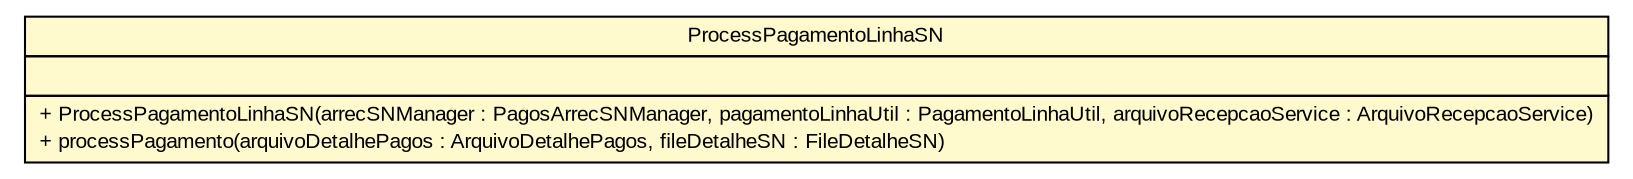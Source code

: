 #!/usr/local/bin/dot
#
# Class diagram 
# Generated by UMLGraph version R5_6 (http://www.umlgraph.org/)
#

digraph G {
	edge [fontname="arial",fontsize=10,labelfontname="arial",labelfontsize=10];
	node [fontname="arial",fontsize=10,shape=plaintext];
	nodesep=0.25;
	ranksep=0.5;
	// br.gov.to.sefaz.arr.processamento.process.content.simplesnacional.ProcessPagamentoLinhaSN
	c658066 [label=<<table title="br.gov.to.sefaz.arr.processamento.process.content.simplesnacional.ProcessPagamentoLinhaSN" border="0" cellborder="1" cellspacing="0" cellpadding="2" port="p" bgcolor="lemonChiffon" href="./ProcessPagamentoLinhaSN.html">
		<tr><td><table border="0" cellspacing="0" cellpadding="1">
<tr><td align="center" balign="center"> ProcessPagamentoLinhaSN </td></tr>
		</table></td></tr>
		<tr><td><table border="0" cellspacing="0" cellpadding="1">
<tr><td align="left" balign="left">  </td></tr>
		</table></td></tr>
		<tr><td><table border="0" cellspacing="0" cellpadding="1">
<tr><td align="left" balign="left"> + ProcessPagamentoLinhaSN(arrecSNManager : PagosArrecSNManager, pagamentoLinhaUtil : PagamentoLinhaUtil, arquivoRecepcaoService : ArquivoRecepcaoService) </td></tr>
<tr><td align="left" balign="left"> + processPagamento(arquivoDetalhePagos : ArquivoDetalhePagos, fileDetalheSN : FileDetalheSN) </td></tr>
		</table></td></tr>
		</table>>, URL="./ProcessPagamentoLinhaSN.html", fontname="arial", fontcolor="black", fontsize=10.0];
}

